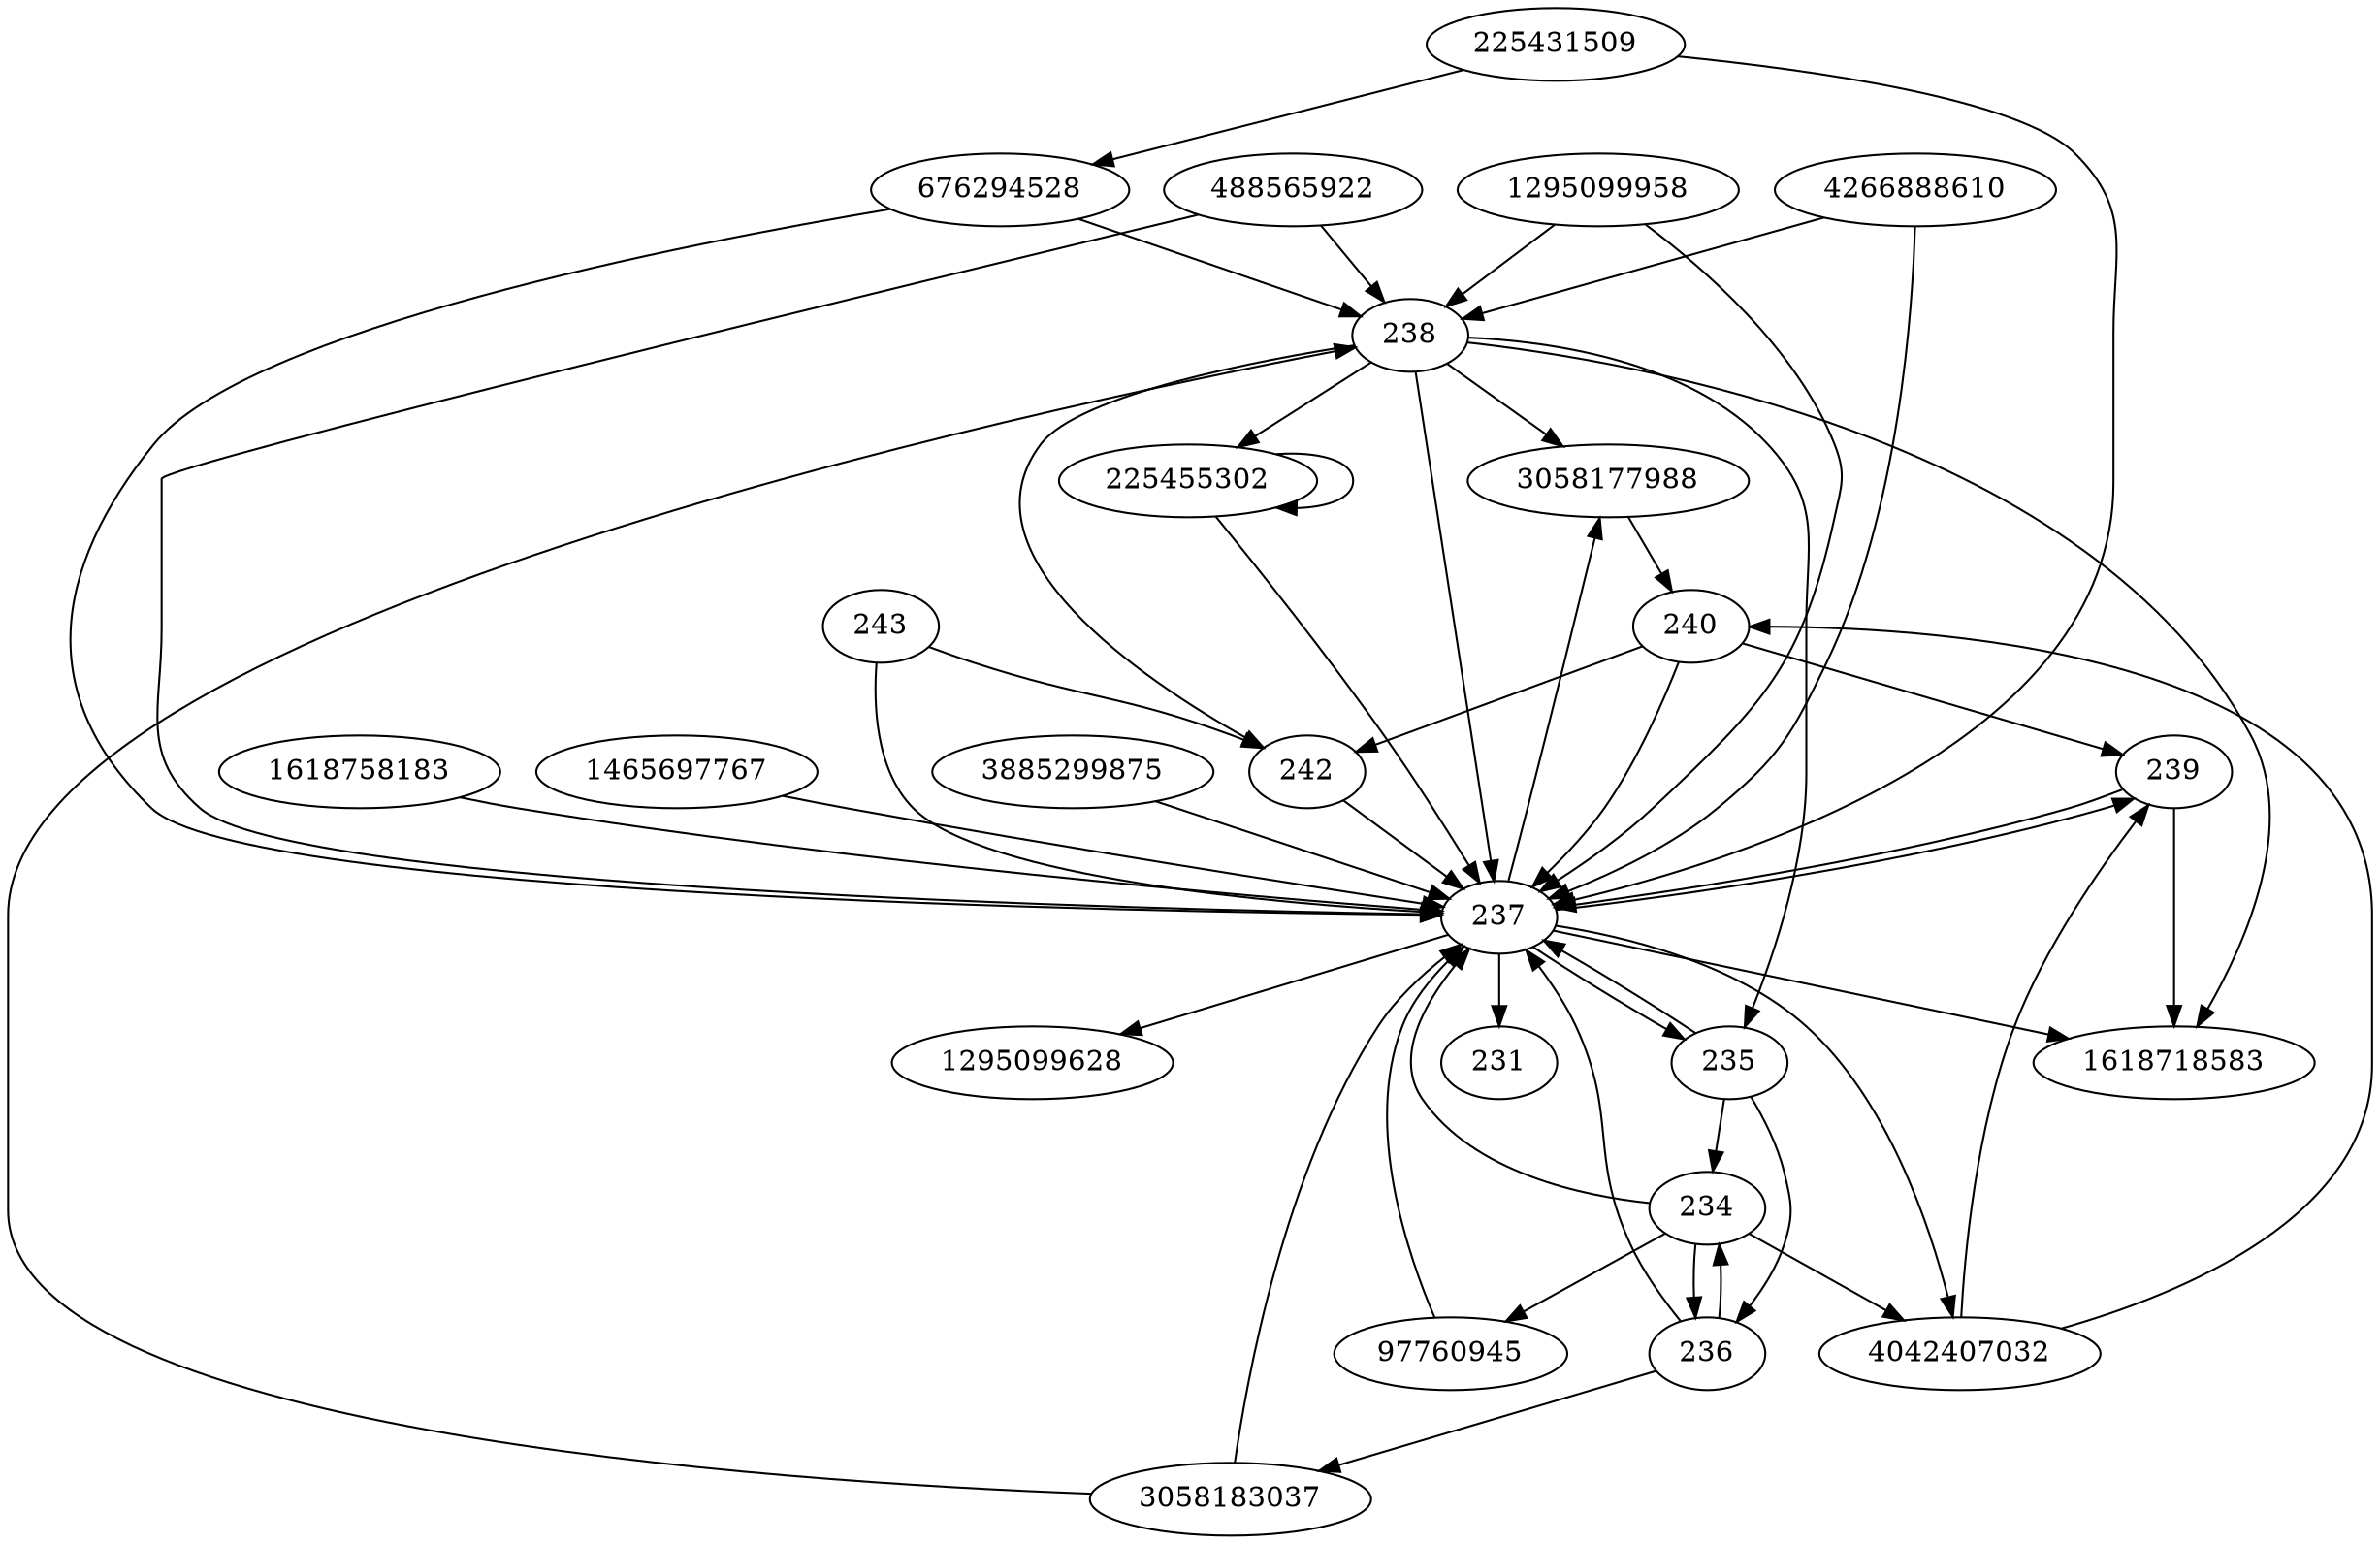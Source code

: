 digraph  {
676294528;
488565922;
3885299875;
4266888610;
1618758183;
97760945;
1295099958;
3058177988;
225455302;
225431509;
1465697767;
231;
234;
235;
236;
1295099628;
238;
239;
240;
237;
242;
243;
1618718583;
4042407032;
3058183037;
676294528 -> 237;
676294528 -> 238;
488565922 -> 237;
488565922 -> 238;
3885299875 -> 237;
4266888610 -> 237;
4266888610 -> 238;
1618758183 -> 237;
97760945 -> 237;
1295099958 -> 237;
1295099958 -> 238;
3058177988 -> 240;
225455302 -> 237;
225455302 -> 225455302;
225431509 -> 676294528;
225431509 -> 237;
1465697767 -> 237;
234 -> 237;
234 -> 97760945;
234 -> 4042407032;
234 -> 236;
235 -> 237;
235 -> 234;
235 -> 236;
236 -> 237;
236 -> 234;
236 -> 3058183037;
238 -> 237;
238 -> 3058177988;
238 -> 242;
238 -> 1618718583;
238 -> 225455302;
238 -> 235;
239 -> 237;
239 -> 1618718583;
240 -> 242;
240 -> 239;
240 -> 237;
237 -> 231;
237 -> 1295099628;
237 -> 3058177988;
237 -> 239;
237 -> 1618718583;
237 -> 235;
237 -> 4042407032;
242 -> 237;
243 -> 242;
243 -> 237;
4042407032 -> 239;
4042407032 -> 240;
3058183037 -> 237;
3058183037 -> 238;
}
